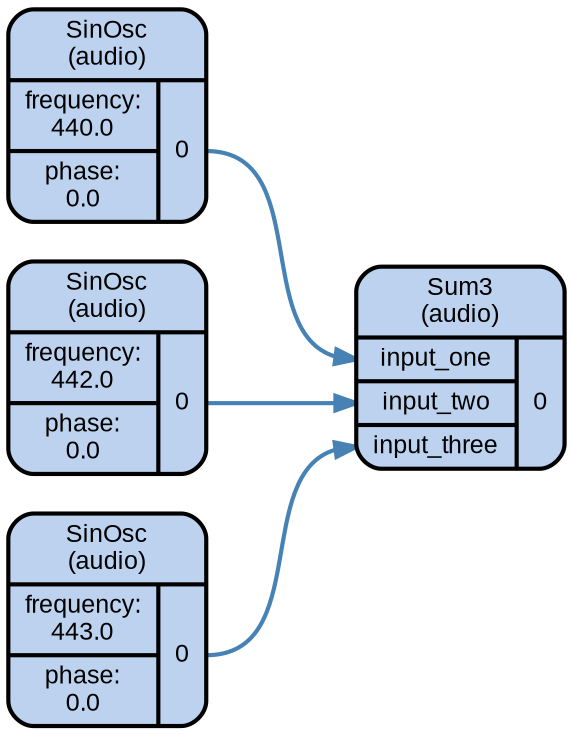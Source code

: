 digraph synthdef_a1d26283f87b8b445db982ff0e831fb7 {
    graph [bgcolor=transparent,
        color=lightslategrey,
        dpi=72,
        fontname=Arial,
        outputorder=edgesfirst,
        overlap=prism,
        penwidth=2,
        rankdir=LR,
        ranksep=1,
        splines=spline,
        style="dotted, rounded"];
    node [fontname=Arial,
        fontsize=12,
        penwidth=2,
        shape=Mrecord,
        style="filled, rounded"];
    edge [penwidth=2];
    ugen_0 [fillcolor=lightsteelblue2,
        label="<f_0> SinOsc\n(audio) | { { <f_1_0_0> frequency:\n440.0 | <f_1_0_1> phase:\n0.0 } | { <f_1_1_0> 0 } }"];
    ugen_1 [fillcolor=lightsteelblue2,
        label="<f_0> SinOsc\n(audio) | { { <f_1_0_0> frequency:\n442.0 | <f_1_0_1> phase:\n0.0 } | { <f_1_1_0> 0 } }"];
    ugen_2 [fillcolor=lightsteelblue2,
        label="<f_0> SinOsc\n(audio) | { { <f_1_0_0> frequency:\n443.0 | <f_1_0_1> phase:\n0.0 } | { <f_1_1_0> 0 } }"];
    ugen_3 [fillcolor=lightsteelblue2,
        label="<f_0> Sum3\n(audio) | { { <f_1_0_0> input_one | <f_1_0_1> input_two | <f_1_0_2> input_three } | { <f_1_1_0> 0 } }"];
    ugen_0:f_1_1_0:e -> ugen_3:f_1_0_0:w [color=steelblue];
    ugen_1:f_1_1_0:e -> ugen_3:f_1_0_1:w [color=steelblue];
    ugen_2:f_1_1_0:e -> ugen_3:f_1_0_2:w [color=steelblue];
}